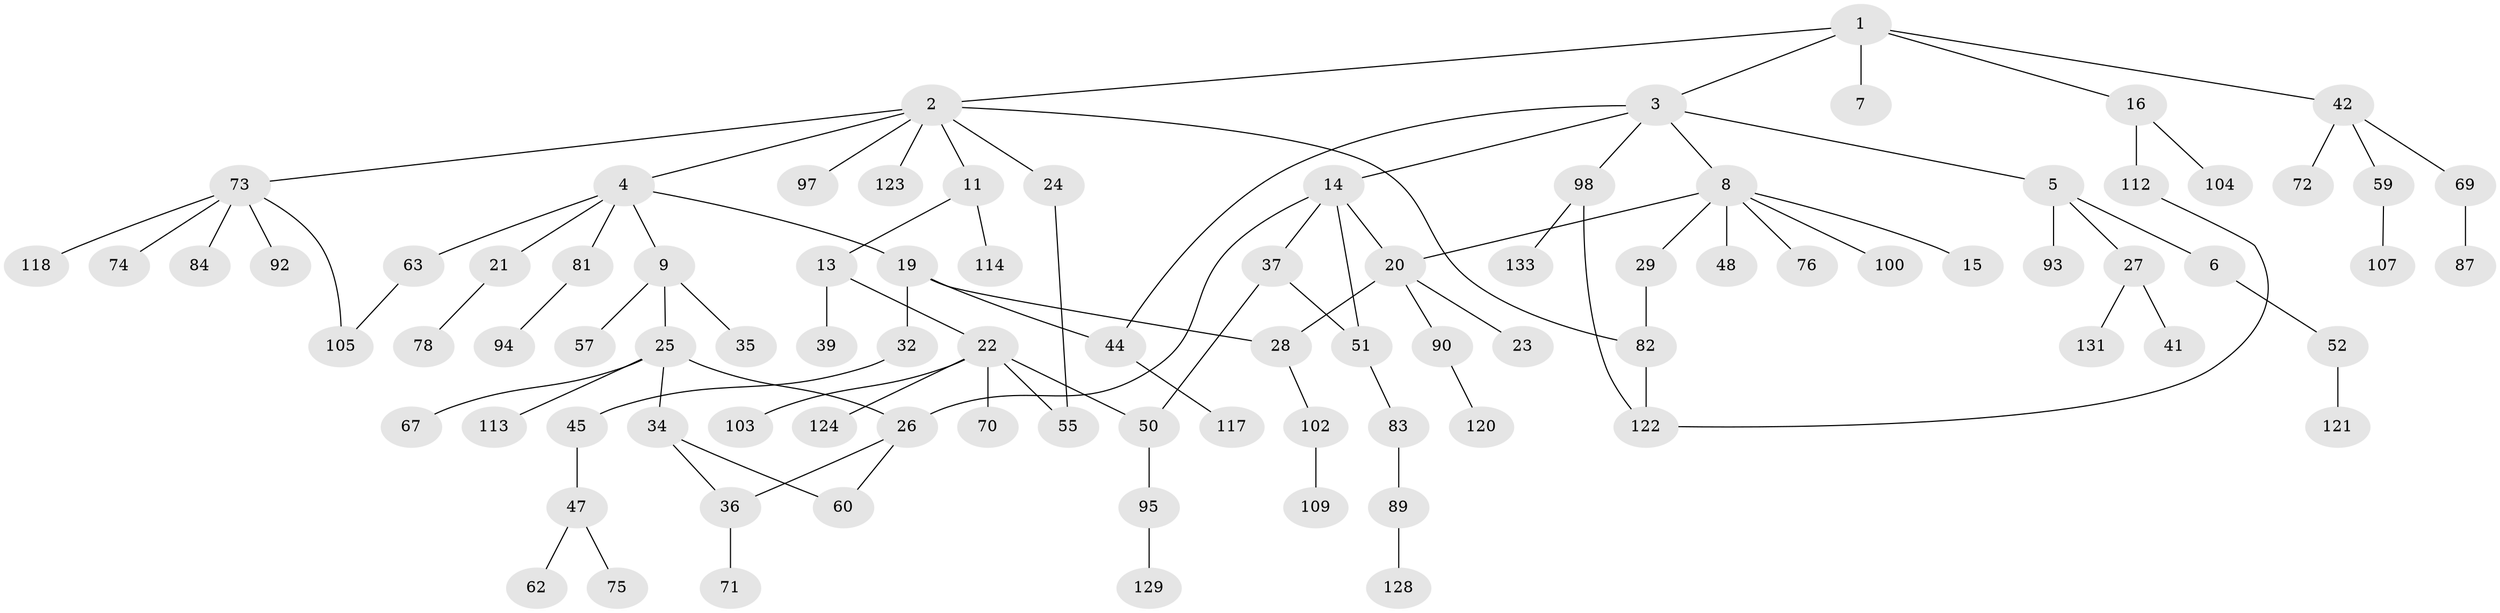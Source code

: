 // Generated by graph-tools (version 1.1) at 2025/23/03/03/25 07:23:32]
// undirected, 90 vertices, 102 edges
graph export_dot {
graph [start="1"]
  node [color=gray90,style=filled];
  1 [super="+49"];
  2 [super="+18"];
  3 [super="+12"];
  4 [super="+31"];
  5 [super="+54"];
  6;
  7;
  8 [super="+10"];
  9 [super="+111"];
  11 [super="+80"];
  13 [super="+53"];
  14 [super="+17"];
  15 [super="+30"];
  16 [super="+40"];
  19 [super="+38"];
  20 [super="+56"];
  21 [super="+46"];
  22 [super="+66"];
  23 [super="+43"];
  24;
  25 [super="+61"];
  26 [super="+106"];
  27 [super="+91"];
  28 [super="+33"];
  29 [super="+132"];
  32 [super="+86"];
  34 [super="+115"];
  35 [super="+134"];
  36 [super="+119"];
  37 [super="+68"];
  39;
  41;
  42 [super="+79"];
  44 [super="+64"];
  45 [super="+110"];
  47;
  48;
  50 [super="+58"];
  51 [super="+85"];
  52;
  55;
  57;
  59 [super="+116"];
  60 [super="+65"];
  62 [super="+96"];
  63;
  67 [super="+130"];
  69 [super="+88"];
  70;
  71;
  72;
  73 [super="+77"];
  74;
  75;
  76;
  78;
  81 [super="+127"];
  82 [super="+101"];
  83 [super="+108"];
  84;
  87;
  89 [super="+99"];
  90 [super="+125"];
  92;
  93;
  94;
  95;
  97;
  98;
  100;
  102;
  103;
  104;
  105;
  107;
  109;
  112;
  113;
  114;
  117;
  118;
  120;
  121;
  122 [super="+126"];
  123;
  124;
  128;
  129;
  131;
  133;
  1 -- 2;
  1 -- 3;
  1 -- 7;
  1 -- 16;
  1 -- 42;
  2 -- 4;
  2 -- 11;
  2 -- 24;
  2 -- 73;
  2 -- 123;
  2 -- 97;
  2 -- 82;
  3 -- 5;
  3 -- 8;
  3 -- 44;
  3 -- 98;
  3 -- 14;
  4 -- 9;
  4 -- 19;
  4 -- 21;
  4 -- 81;
  4 -- 63;
  5 -- 6;
  5 -- 27;
  5 -- 93;
  6 -- 52;
  8 -- 29;
  8 -- 48;
  8 -- 100;
  8 -- 20;
  8 -- 76;
  8 -- 15;
  9 -- 25;
  9 -- 35;
  9 -- 57;
  11 -- 13;
  11 -- 114;
  13 -- 22;
  13 -- 39;
  14 -- 37;
  14 -- 26;
  14 -- 51;
  14 -- 20;
  16 -- 112;
  16 -- 104;
  19 -- 28;
  19 -- 32;
  19 -- 44;
  20 -- 23;
  20 -- 90;
  20 -- 28;
  21 -- 78;
  22 -- 70;
  22 -- 124;
  22 -- 103;
  22 -- 55;
  22 -- 50;
  24 -- 55;
  25 -- 34;
  25 -- 67;
  25 -- 26;
  25 -- 113;
  26 -- 36;
  26 -- 60;
  27 -- 41;
  27 -- 131;
  28 -- 102;
  29 -- 82;
  32 -- 45;
  34 -- 60;
  34 -- 36;
  36 -- 71;
  37 -- 50;
  37 -- 51;
  42 -- 59;
  42 -- 69;
  42 -- 72;
  44 -- 117;
  45 -- 47;
  47 -- 62;
  47 -- 75;
  50 -- 95;
  51 -- 83;
  52 -- 121;
  59 -- 107;
  63 -- 105;
  69 -- 87;
  73 -- 74;
  73 -- 84;
  73 -- 92;
  73 -- 118;
  73 -- 105;
  81 -- 94;
  82 -- 122;
  83 -- 89;
  89 -- 128;
  90 -- 120;
  95 -- 129;
  98 -- 133;
  98 -- 122;
  102 -- 109;
  112 -- 122;
}
